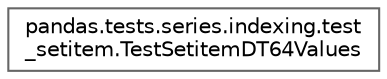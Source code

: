 digraph "Graphical Class Hierarchy"
{
 // LATEX_PDF_SIZE
  bgcolor="transparent";
  edge [fontname=Helvetica,fontsize=10,labelfontname=Helvetica,labelfontsize=10];
  node [fontname=Helvetica,fontsize=10,shape=box,height=0.2,width=0.4];
  rankdir="LR";
  Node0 [id="Node000000",label="pandas.tests.series.indexing.test\l_setitem.TestSetitemDT64Values",height=0.2,width=0.4,color="grey40", fillcolor="white", style="filled",URL="$d1/d2d/classpandas_1_1tests_1_1series_1_1indexing_1_1test__setitem_1_1TestSetitemDT64Values.html",tooltip=" "];
}
